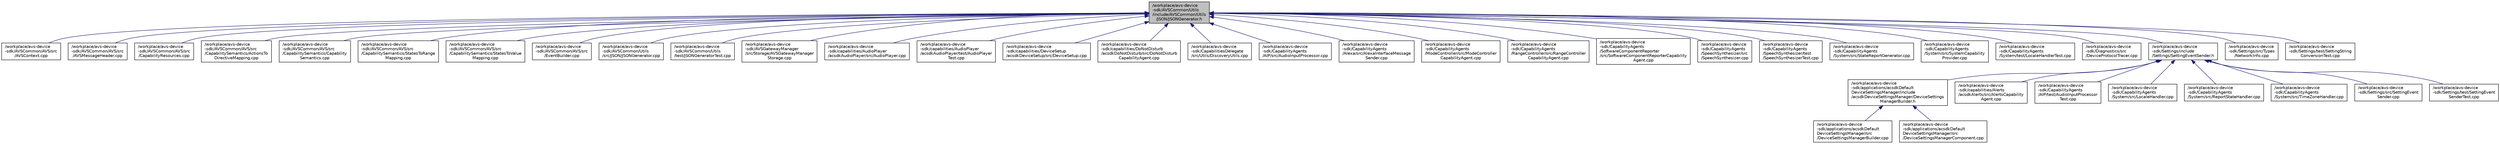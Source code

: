 digraph "/workplace/avs-device-sdk/AVSCommon/Utils/include/AVSCommon/Utils/JSON/JSONGenerator.h"
{
  edge [fontname="Helvetica",fontsize="10",labelfontname="Helvetica",labelfontsize="10"];
  node [fontname="Helvetica",fontsize="10",shape=record];
  Node6 [label="/workplace/avs-device\l-sdk/AVSCommon/Utils\l/include/AVSCommon/Utils\l/JSON/JSONGenerator.h",height=0.2,width=0.4,color="black", fillcolor="grey75", style="filled", fontcolor="black"];
  Node6 -> Node7 [dir="back",color="midnightblue",fontsize="10",style="solid",fontname="Helvetica"];
  Node7 [label="/workplace/avs-device\l-sdk/AVSCommon/AVS/src\l/AVSContext.cpp",height=0.2,width=0.4,color="black", fillcolor="white", style="filled",URL="$_a_v_s_context_8cpp.html"];
  Node6 -> Node8 [dir="back",color="midnightblue",fontsize="10",style="solid",fontname="Helvetica"];
  Node8 [label="/workplace/avs-device\l-sdk/AVSCommon/AVS/src\l/AVSMessageHeader.cpp",height=0.2,width=0.4,color="black", fillcolor="white", style="filled",URL="$_a_v_s_message_header_8cpp.html"];
  Node6 -> Node9 [dir="back",color="midnightblue",fontsize="10",style="solid",fontname="Helvetica"];
  Node9 [label="/workplace/avs-device\l-sdk/AVSCommon/AVS/src\l/CapabilityResources.cpp",height=0.2,width=0.4,color="black", fillcolor="white", style="filled",URL="$_capability_resources_8cpp.html"];
  Node6 -> Node10 [dir="back",color="midnightblue",fontsize="10",style="solid",fontname="Helvetica"];
  Node10 [label="/workplace/avs-device\l-sdk/AVSCommon/AVS/src\l/CapabilitySemantics/ActionsTo\lDirectiveMapping.cpp",height=0.2,width=0.4,color="black", fillcolor="white", style="filled",URL="$_actions_to_directive_mapping_8cpp.html"];
  Node6 -> Node11 [dir="back",color="midnightblue",fontsize="10",style="solid",fontname="Helvetica"];
  Node11 [label="/workplace/avs-device\l-sdk/AVSCommon/AVS/src\l/CapabilitySemantics/Capability\lSemantics.cpp",height=0.2,width=0.4,color="black", fillcolor="white", style="filled",URL="$_capability_semantics_8cpp.html"];
  Node6 -> Node12 [dir="back",color="midnightblue",fontsize="10",style="solid",fontname="Helvetica"];
  Node12 [label="/workplace/avs-device\l-sdk/AVSCommon/AVS/src\l/CapabilitySemantics/StatesToRange\lMapping.cpp",height=0.2,width=0.4,color="black", fillcolor="white", style="filled",URL="$_states_to_range_mapping_8cpp.html"];
  Node6 -> Node13 [dir="back",color="midnightblue",fontsize="10",style="solid",fontname="Helvetica"];
  Node13 [label="/workplace/avs-device\l-sdk/AVSCommon/AVS/src\l/CapabilitySemantics/StatesToValue\lMapping.cpp",height=0.2,width=0.4,color="black", fillcolor="white", style="filled",URL="$_states_to_value_mapping_8cpp.html"];
  Node6 -> Node14 [dir="back",color="midnightblue",fontsize="10",style="solid",fontname="Helvetica"];
  Node14 [label="/workplace/avs-device\l-sdk/AVSCommon/AVS/src\l/EventBuilder.cpp",height=0.2,width=0.4,color="black", fillcolor="white", style="filled",URL="$_event_builder_8cpp.html"];
  Node6 -> Node15 [dir="back",color="midnightblue",fontsize="10",style="solid",fontname="Helvetica"];
  Node15 [label="/workplace/avs-device\l-sdk/AVSCommon/Utils\l/src/JSON/JSONGenerator.cpp",height=0.2,width=0.4,color="black", fillcolor="white", style="filled",URL="$_j_s_o_n_generator_8cpp.html"];
  Node6 -> Node16 [dir="back",color="midnightblue",fontsize="10",style="solid",fontname="Helvetica"];
  Node16 [label="/workplace/avs-device\l-sdk/AVSCommon/Utils\l/test/JSONGeneratorTest.cpp",height=0.2,width=0.4,color="black", fillcolor="white", style="filled",URL="$_j_s_o_n_generator_test_8cpp.html"];
  Node6 -> Node17 [dir="back",color="midnightblue",fontsize="10",style="solid",fontname="Helvetica"];
  Node17 [label="/workplace/avs-device\l-sdk/AVSGatewayManager\l/src/Storage/AVSGatewayManager\lStorage.cpp",height=0.2,width=0.4,color="black", fillcolor="white", style="filled",URL="$_a_v_s_gateway_manager_storage_8cpp.html"];
  Node6 -> Node18 [dir="back",color="midnightblue",fontsize="10",style="solid",fontname="Helvetica"];
  Node18 [label="/workplace/avs-device\l-sdk/capabilities/AudioPlayer\l/acsdkAudioPlayer/src/AudioPlayer.cpp",height=0.2,width=0.4,color="black", fillcolor="white", style="filled",URL="$_audio_player_8cpp.html"];
  Node6 -> Node19 [dir="back",color="midnightblue",fontsize="10",style="solid",fontname="Helvetica"];
  Node19 [label="/workplace/avs-device\l-sdk/capabilities/AudioPlayer\l/acsdkAudioPlayer/test/AudioPlayer\lTest.cpp",height=0.2,width=0.4,color="black", fillcolor="white", style="filled",URL="$_audio_player_test_8cpp.html"];
  Node6 -> Node20 [dir="back",color="midnightblue",fontsize="10",style="solid",fontname="Helvetica"];
  Node20 [label="/workplace/avs-device\l-sdk/capabilities/DeviceSetup\l/acsdkDeviceSetup/src/DeviceSetup.cpp",height=0.2,width=0.4,color="black", fillcolor="white", style="filled",URL="$_device_setup_8cpp.html"];
  Node6 -> Node21 [dir="back",color="midnightblue",fontsize="10",style="solid",fontname="Helvetica"];
  Node21 [label="/workplace/avs-device\l-sdk/capabilities/DoNotDisturb\l/acsdkDoNotDisturb/src/DoNotDisturb\lCapabilityAgent.cpp",height=0.2,width=0.4,color="black", fillcolor="white", style="filled",URL="$_do_not_disturb_capability_agent_8cpp.html"];
  Node6 -> Node22 [dir="back",color="midnightblue",fontsize="10",style="solid",fontname="Helvetica"];
  Node22 [label="/workplace/avs-device\l-sdk/CapabilitiesDelegate\l/src/Utils/DiscoveryUtils.cpp",height=0.2,width=0.4,color="black", fillcolor="white", style="filled",URL="$_discovery_utils_8cpp.html"];
  Node6 -> Node23 [dir="back",color="midnightblue",fontsize="10",style="solid",fontname="Helvetica"];
  Node23 [label="/workplace/avs-device\l-sdk/CapabilityAgents\l/AIP/src/AudioInputProcessor.cpp",height=0.2,width=0.4,color="black", fillcolor="white", style="filled",URL="$_audio_input_processor_8cpp.html"];
  Node6 -> Node24 [dir="back",color="midnightblue",fontsize="10",style="solid",fontname="Helvetica"];
  Node24 [label="/workplace/avs-device\l-sdk/CapabilityAgents\l/Alexa/src/AlexaInterfaceMessage\lSender.cpp",height=0.2,width=0.4,color="black", fillcolor="white", style="filled",URL="$_alexa_interface_message_sender_8cpp.html"];
  Node6 -> Node25 [dir="back",color="midnightblue",fontsize="10",style="solid",fontname="Helvetica"];
  Node25 [label="/workplace/avs-device\l-sdk/CapabilityAgents\l/ModeController/src/ModeController\lCapabilityAgent.cpp",height=0.2,width=0.4,color="black", fillcolor="white", style="filled",URL="$_mode_controller_capability_agent_8cpp.html"];
  Node6 -> Node26 [dir="back",color="midnightblue",fontsize="10",style="solid",fontname="Helvetica"];
  Node26 [label="/workplace/avs-device\l-sdk/CapabilityAgents\l/RangeController/src/RangeController\lCapabilityAgent.cpp",height=0.2,width=0.4,color="black", fillcolor="white", style="filled",URL="$_range_controller_capability_agent_8cpp.html"];
  Node6 -> Node27 [dir="back",color="midnightblue",fontsize="10",style="solid",fontname="Helvetica"];
  Node27 [label="/workplace/avs-device\l-sdk/CapabilityAgents\l/SoftwareComponentReporter\l/src/SoftwareComponentReporterCapability\lAgent.cpp",height=0.2,width=0.4,color="black", fillcolor="white", style="filled",URL="$_software_component_reporter_capability_agent_8cpp.html"];
  Node6 -> Node28 [dir="back",color="midnightblue",fontsize="10",style="solid",fontname="Helvetica"];
  Node28 [label="/workplace/avs-device\l-sdk/CapabilityAgents\l/SpeechSynthesizer/src\l/SpeechSynthesizer.cpp",height=0.2,width=0.4,color="black", fillcolor="white", style="filled",URL="$_speech_synthesizer_8cpp.html"];
  Node6 -> Node29 [dir="back",color="midnightblue",fontsize="10",style="solid",fontname="Helvetica"];
  Node29 [label="/workplace/avs-device\l-sdk/CapabilityAgents\l/SpeechSynthesizer/test\l/SpeechSynthesizerTest.cpp",height=0.2,width=0.4,color="black", fillcolor="white", style="filled",URL="$_speech_synthesizer_test_8cpp.html"];
  Node6 -> Node30 [dir="back",color="midnightblue",fontsize="10",style="solid",fontname="Helvetica"];
  Node30 [label="/workplace/avs-device\l-sdk/CapabilityAgents\l/System/src/StateReportGenerator.cpp",height=0.2,width=0.4,color="black", fillcolor="white", style="filled",URL="$_state_report_generator_8cpp.html"];
  Node6 -> Node31 [dir="back",color="midnightblue",fontsize="10",style="solid",fontname="Helvetica"];
  Node31 [label="/workplace/avs-device\l-sdk/CapabilityAgents\l/System/src/SystemCapability\lProvider.cpp",height=0.2,width=0.4,color="black", fillcolor="white", style="filled",URL="$_system_capability_provider_8cpp.html"];
  Node6 -> Node32 [dir="back",color="midnightblue",fontsize="10",style="solid",fontname="Helvetica"];
  Node32 [label="/workplace/avs-device\l-sdk/CapabilityAgents\l/System/test/LocaleHandlerTest.cpp",height=0.2,width=0.4,color="black", fillcolor="white", style="filled",URL="$_locale_handler_test_8cpp.html"];
  Node6 -> Node33 [dir="back",color="midnightblue",fontsize="10",style="solid",fontname="Helvetica"];
  Node33 [label="/workplace/avs-device\l-sdk/Diagnostics/src\l/DeviceProtocolTracer.cpp",height=0.2,width=0.4,color="black", fillcolor="white", style="filled",URL="$_device_protocol_tracer_8cpp.html"];
  Node6 -> Node34 [dir="back",color="midnightblue",fontsize="10",style="solid",fontname="Helvetica"];
  Node34 [label="/workplace/avs-device\l-sdk/Settings/include\l/Settings/SettingEventSender.h",height=0.2,width=0.4,color="black", fillcolor="white", style="filled",URL="$_setting_event_sender_8h.html"];
  Node34 -> Node35 [dir="back",color="midnightblue",fontsize="10",style="solid",fontname="Helvetica"];
  Node35 [label="/workplace/avs-device\l-sdk/applications/acsdkDefault\lDeviceSettingsManager/include\l/acsdkDeviceSettingsManager/DeviceSettings\lManagerBuilder.h",height=0.2,width=0.4,color="black", fillcolor="white", style="filled",URL="$_device_settings_manager_builder_8h.html"];
  Node35 -> Node36 [dir="back",color="midnightblue",fontsize="10",style="solid",fontname="Helvetica"];
  Node36 [label="/workplace/avs-device\l-sdk/applications/acsdkDefault\lDeviceSettingsManager/src\l/DeviceSettingsManagerBuilder.cpp",height=0.2,width=0.4,color="black", fillcolor="white", style="filled",URL="$_device_settings_manager_builder_8cpp.html"];
  Node35 -> Node37 [dir="back",color="midnightblue",fontsize="10",style="solid",fontname="Helvetica"];
  Node37 [label="/workplace/avs-device\l-sdk/applications/acsdkDefault\lDeviceSettingsManager/src\l/DeviceSettingsManagerComponent.cpp",height=0.2,width=0.4,color="black", fillcolor="white", style="filled",URL="$_device_settings_manager_component_8cpp.html"];
  Node34 -> Node38 [dir="back",color="midnightblue",fontsize="10",style="solid",fontname="Helvetica"];
  Node38 [label="/workplace/avs-device\l-sdk/capabilities/Alerts\l/acsdkAlerts/src/AlertsCapability\lAgent.cpp",height=0.2,width=0.4,color="black", fillcolor="white", style="filled",URL="$_alerts_capability_agent_8cpp.html"];
  Node34 -> Node39 [dir="back",color="midnightblue",fontsize="10",style="solid",fontname="Helvetica"];
  Node39 [label="/workplace/avs-device\l-sdk/CapabilityAgents\l/AIP/test/AudioInputProcessor\lTest.cpp",height=0.2,width=0.4,color="black", fillcolor="white", style="filled",URL="$_audio_input_processor_test_8cpp.html"];
  Node34 -> Node40 [dir="back",color="midnightblue",fontsize="10",style="solid",fontname="Helvetica"];
  Node40 [label="/workplace/avs-device\l-sdk/CapabilityAgents\l/System/src/LocaleHandler.cpp",height=0.2,width=0.4,color="black", fillcolor="white", style="filled",URL="$_locale_handler_8cpp.html"];
  Node34 -> Node41 [dir="back",color="midnightblue",fontsize="10",style="solid",fontname="Helvetica"];
  Node41 [label="/workplace/avs-device\l-sdk/CapabilityAgents\l/System/src/ReportStateHandler.cpp",height=0.2,width=0.4,color="black", fillcolor="white", style="filled",URL="$_report_state_handler_8cpp.html"];
  Node34 -> Node42 [dir="back",color="midnightblue",fontsize="10",style="solid",fontname="Helvetica"];
  Node42 [label="/workplace/avs-device\l-sdk/CapabilityAgents\l/System/src/TimeZoneHandler.cpp",height=0.2,width=0.4,color="black", fillcolor="white", style="filled",URL="$_time_zone_handler_8cpp.html"];
  Node34 -> Node43 [dir="back",color="midnightblue",fontsize="10",style="solid",fontname="Helvetica"];
  Node43 [label="/workplace/avs-device\l-sdk/Settings/src/SettingEvent\lSender.cpp",height=0.2,width=0.4,color="black", fillcolor="white", style="filled",URL="$_setting_event_sender_8cpp.html"];
  Node34 -> Node44 [dir="back",color="midnightblue",fontsize="10",style="solid",fontname="Helvetica"];
  Node44 [label="/workplace/avs-device\l-sdk/Settings/test/SettingEvent\lSenderTest.cpp",height=0.2,width=0.4,color="black", fillcolor="white", style="filled",URL="$_setting_event_sender_test_8cpp.html"];
  Node6 -> Node45 [dir="back",color="midnightblue",fontsize="10",style="solid",fontname="Helvetica"];
  Node45 [label="/workplace/avs-device\l-sdk/Settings/src/Types\l/NetworkInfo.cpp",height=0.2,width=0.4,color="black", fillcolor="white", style="filled",URL="$_network_info_8cpp.html"];
  Node6 -> Node46 [dir="back",color="midnightblue",fontsize="10",style="solid",fontname="Helvetica"];
  Node46 [label="/workplace/avs-device\l-sdk/Settings/test/SettingString\lConversionTest.cpp",height=0.2,width=0.4,color="black", fillcolor="white", style="filled",URL="$_setting_string_conversion_test_8cpp.html"];
}
